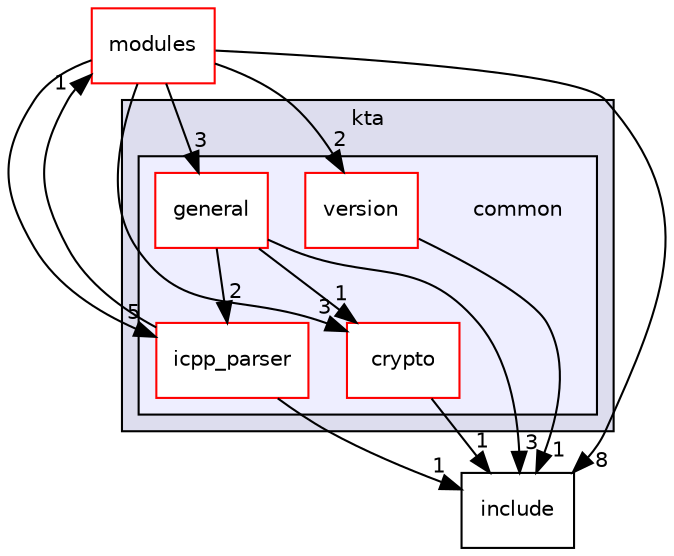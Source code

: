 digraph "common" {
  compound=true
  node [ fontsize="10", fontname="Helvetica"];
  edge [ labelfontsize="10", labelfontname="Helvetica"];
  subgraph clusterdir_5eff6672d80e7540a37431ed7424ce57 {
    graph [ bgcolor="#ddddee", pencolor="black", label="kta" fontname="Helvetica", fontsize="10", URL="dir_5eff6672d80e7540a37431ed7424ce57.html"]
  subgraph clusterdir_a4dd272aad19606621d5cdd3bcc68a0e {
    graph [ bgcolor="#eeeeff", pencolor="black", label="" URL="dir_a4dd272aad19606621d5cdd3bcc68a0e.html"];
    dir_a4dd272aad19606621d5cdd3bcc68a0e [shape=plaintext label="common"];
    dir_56391ec4d69eaa199d2926799b649a45 [shape=box label="crypto" color="red" fillcolor="white" style="filled" URL="dir_56391ec4d69eaa199d2926799b649a45.html"];
    dir_0035c26b3779a454e9f59b98e5e5e84a [shape=box label="general" color="red" fillcolor="white" style="filled" URL="dir_0035c26b3779a454e9f59b98e5e5e84a.html"];
    dir_9a09475e64ca178f832d9cd2d32ea8b5 [shape=box label="icpp_parser" color="red" fillcolor="white" style="filled" URL="dir_9a09475e64ca178f832d9cd2d32ea8b5.html"];
    dir_ae7e1e428abcc149773b84e5a1ab9002 [shape=box label="version" color="red" fillcolor="white" style="filled" URL="dir_ae7e1e428abcc149773b84e5a1ab9002.html"];
  }
  }
  dir_d44c64559bbebec7f509842c48db8b23 [shape=box label="include" URL="dir_d44c64559bbebec7f509842c48db8b23.html"];
  dir_7e2560d9caf2b698f36b0974bab08bcc [shape=box label="modules" fillcolor="white" style="filled" color="red" URL="dir_7e2560d9caf2b698f36b0974bab08bcc.html"];
  dir_ae7e1e428abcc149773b84e5a1ab9002->dir_d44c64559bbebec7f509842c48db8b23 [headlabel="1", labeldistance=1.5 headhref="dir_000020_000017.html"];
  dir_9a09475e64ca178f832d9cd2d32ea8b5->dir_d44c64559bbebec7f509842c48db8b23 [headlabel="1", labeldistance=1.5 headhref="dir_000014_000017.html"];
  dir_9a09475e64ca178f832d9cd2d32ea8b5->dir_7e2560d9caf2b698f36b0974bab08bcc [headlabel="1", labeldistance=1.5 headhref="dir_000014_000001.html"];
  dir_7e2560d9caf2b698f36b0974bab08bcc->dir_ae7e1e428abcc149773b84e5a1ab9002 [headlabel="2", labeldistance=1.5 headhref="dir_000001_000020.html"];
  dir_7e2560d9caf2b698f36b0974bab08bcc->dir_9a09475e64ca178f832d9cd2d32ea8b5 [headlabel="5", labeldistance=1.5 headhref="dir_000001_000014.html"];
  dir_7e2560d9caf2b698f36b0974bab08bcc->dir_d44c64559bbebec7f509842c48db8b23 [headlabel="8", labeldistance=1.5 headhref="dir_000001_000017.html"];
  dir_7e2560d9caf2b698f36b0974bab08bcc->dir_56391ec4d69eaa199d2926799b649a45 [headlabel="3", labeldistance=1.5 headhref="dir_000001_000009.html"];
  dir_7e2560d9caf2b698f36b0974bab08bcc->dir_0035c26b3779a454e9f59b98e5e5e84a [headlabel="3", labeldistance=1.5 headhref="dir_000001_000012.html"];
  dir_56391ec4d69eaa199d2926799b649a45->dir_d44c64559bbebec7f509842c48db8b23 [headlabel="1", labeldistance=1.5 headhref="dir_000009_000017.html"];
  dir_0035c26b3779a454e9f59b98e5e5e84a->dir_9a09475e64ca178f832d9cd2d32ea8b5 [headlabel="2", labeldistance=1.5 headhref="dir_000012_000014.html"];
  dir_0035c26b3779a454e9f59b98e5e5e84a->dir_d44c64559bbebec7f509842c48db8b23 [headlabel="3", labeldistance=1.5 headhref="dir_000012_000017.html"];
  dir_0035c26b3779a454e9f59b98e5e5e84a->dir_56391ec4d69eaa199d2926799b649a45 [headlabel="1", labeldistance=1.5 headhref="dir_000012_000009.html"];
}
